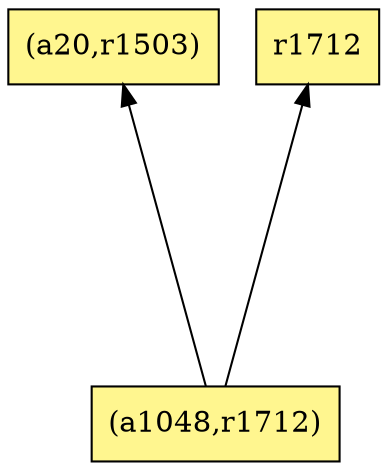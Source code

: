 digraph G {
rankdir=BT;ranksep="2.0";
"(a20,r1503)" [shape=record,fillcolor=khaki1,style=filled,label="{(a20,r1503)}"];
"r1712" [shape=record,fillcolor=khaki1,style=filled,label="{r1712}"];
"(a1048,r1712)" [shape=record,fillcolor=khaki1,style=filled,label="{(a1048,r1712)}"];
"(a1048,r1712)" -> "(a20,r1503)"
"(a1048,r1712)" -> "r1712"
}